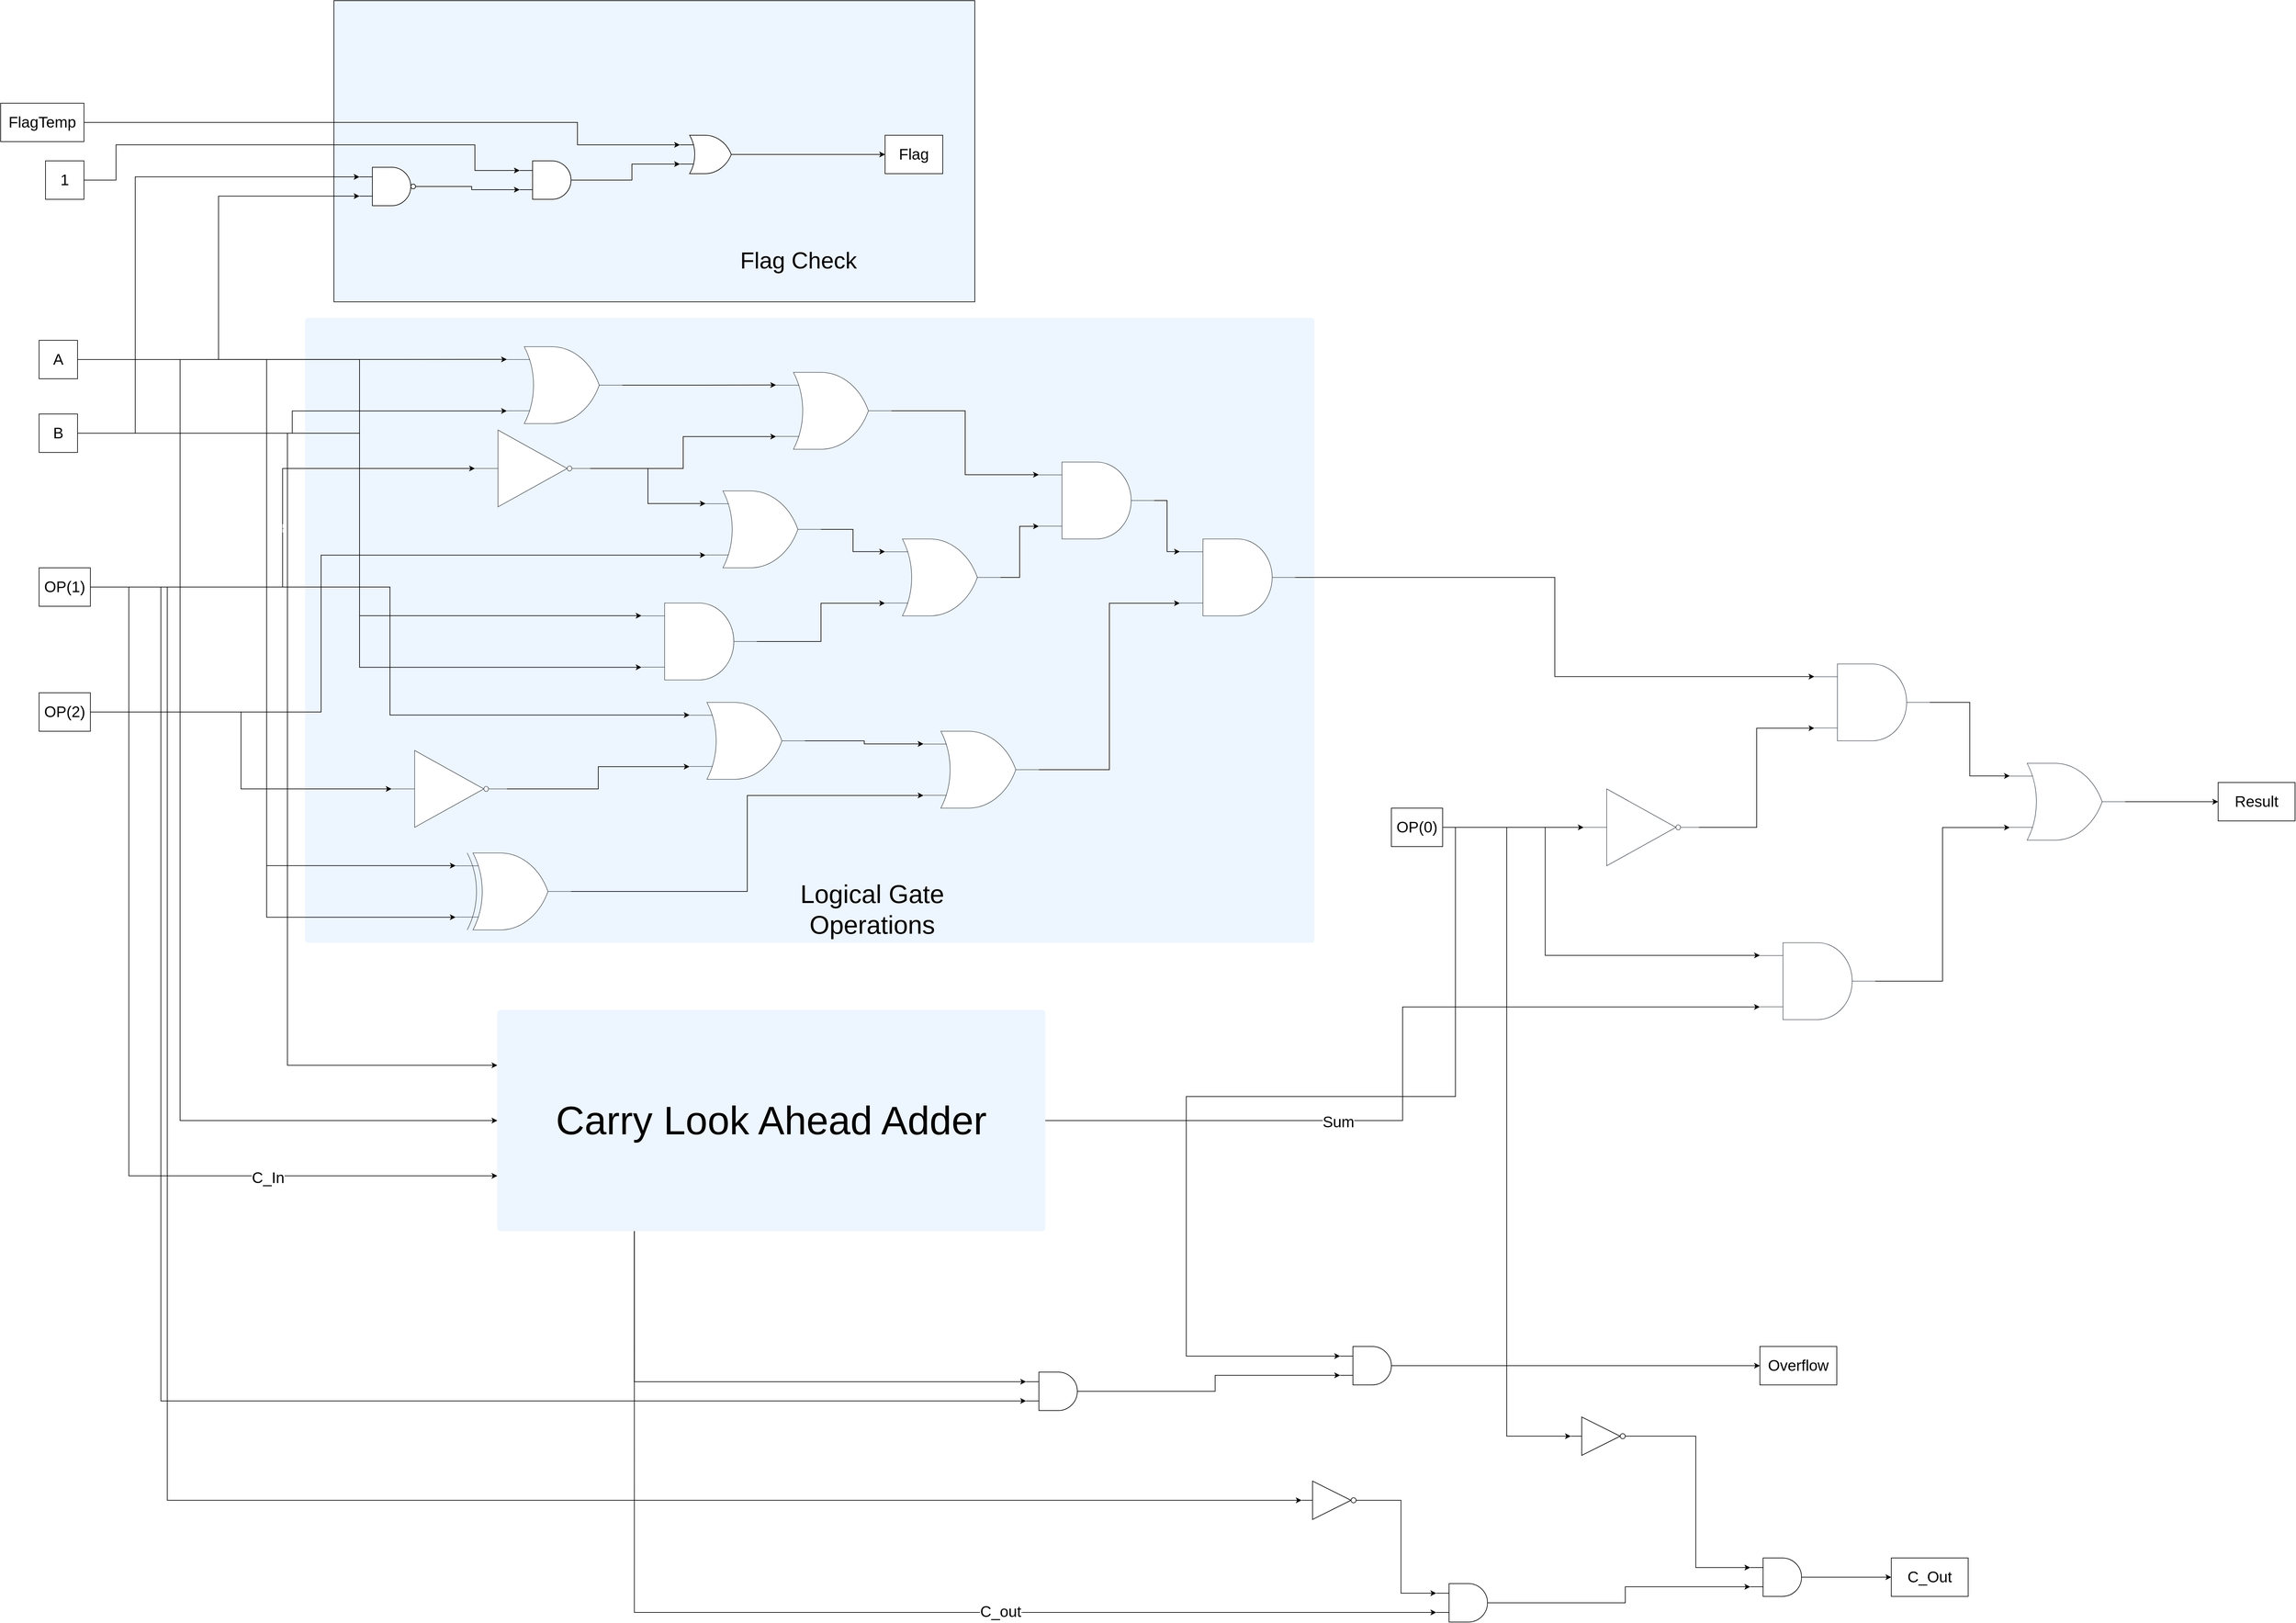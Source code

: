 <mxfile version="24.0.6" type="github">
  <diagram name="Page-1" id="0dgwUo-tSJjgy4s31wGA">
    <mxGraphModel dx="7414" dy="3916" grid="1" gridSize="10" guides="1" tooltips="1" connect="1" arrows="1" fold="1" page="1" pageScale="1" pageWidth="850" pageHeight="1100" math="0" shadow="0">
      <root>
        <mxCell id="0" />
        <mxCell id="1" parent="0" />
        <mxCell id="28d1ADM01mLkPNTcz2Kw-163" value="" style="rounded=0;whiteSpace=wrap;html=1;fillColor=#EDF5FF;" vertex="1" parent="1">
          <mxGeometry y="-390" width="1000" height="470" as="geometry" />
        </mxCell>
        <mxCell id="28d1ADM01mLkPNTcz2Kw-2" value="" style="html=1;overflow=block;blockSpacing=1;whiteSpace=wrap;fontSize=13;spacing=3.8;strokeColor=#unset;fillOpacity=100;rounded=1;absoluteArcSize=1;arcSize=9;fillColor=#edf5ff;strokeWidth=NaN;lucidId=38hjA~gL6hWO;" vertex="1" parent="1">
          <mxGeometry x="-45" y="105" width="1575" height="975" as="geometry" />
        </mxCell>
        <mxCell id="28d1ADM01mLkPNTcz2Kw-3" value="" style="html=1;overflow=block;blockSpacing=1;whiteSpace=wrap;shape=mxgraph.electrical.logic_gates.or;fontSize=13;spacing=0;strokeColor=#3a414a;strokeOpacity=100;rounded=1;absoluteArcSize=1;arcSize=9;strokeWidth=0.8;lucidId=ZYhj8n1nWyNP;" vertex="1" parent="1">
          <mxGeometry x="270" y="150" width="180" height="120" as="geometry" />
        </mxCell>
        <mxCell id="28d1ADM01mLkPNTcz2Kw-4" value="" style="html=1;overflow=block;blockSpacing=1;whiteSpace=wrap;shape=mxgraph.electrical.logic_gates.and;fontSize=13;spacing=0;strokeColor=#3a414a;strokeOpacity=100;rounded=1;absoluteArcSize=1;arcSize=9;strokeWidth=0.8;lucidId=pZhjUUZhrGG8;" vertex="1" parent="1">
          <mxGeometry x="1100" y="330" width="180" height="120" as="geometry" />
        </mxCell>
        <mxCell id="28d1ADM01mLkPNTcz2Kw-5" value="" style="html=1;overflow=block;blockSpacing=1;whiteSpace=wrap;shape=mxgraph.electrical.logic_gates.or;fontSize=13;spacing=0;strokeColor=#3a414a;strokeOpacity=100;rounded=1;absoluteArcSize=1;arcSize=9;strokeWidth=0.8;lucidId=wZhjhXcBIVXF;" vertex="1" parent="1">
          <mxGeometry x="690" y="190" width="180" height="120" as="geometry" />
        </mxCell>
        <mxCell id="28d1ADM01mLkPNTcz2Kw-15" value="" style="html=1;overflow=block;blockSpacing=1;whiteSpace=wrap;shape=mxgraph.electrical.logic_gates.inverter;fontSize=13;spacing=0;strokeColor=#3a414a;strokeOpacity=100;rounded=1;absoluteArcSize=1;arcSize=9;strokeWidth=0.8;lucidId=h2hjmtPWOKWV;" vertex="1" parent="1">
          <mxGeometry x="220" y="280" width="180" height="120" as="geometry" />
        </mxCell>
        <mxCell id="28d1ADM01mLkPNTcz2Kw-17" value="" style="html=1;overflow=block;blockSpacing=1;whiteSpace=wrap;shape=mxgraph.electrical.logic_gates.xor;fontSize=13;spacing=0;strokeColor=#3a414a;strokeOpacity=100;rounded=1;absoluteArcSize=1;arcSize=9;strokeWidth=0.8;lucidId=j3hjdpNnOvhE;" vertex="1" parent="1">
          <mxGeometry x="190" y="940" width="180" height="120" as="geometry" />
        </mxCell>
        <mxCell id="28d1ADM01mLkPNTcz2Kw-19" value="" style="html=1;overflow=block;blockSpacing=1;whiteSpace=wrap;shape=mxgraph.electrical.logic_gates.and;fontSize=13;spacing=0;strokeColor=#3a414a;strokeOpacity=100;rounded=1;absoluteArcSize=1;arcSize=9;strokeWidth=0.8;lucidId=o4hjsiUEBrc.;" vertex="1" parent="1">
          <mxGeometry x="480" y="550" width="180" height="120" as="geometry" />
        </mxCell>
        <mxCell id="28d1ADM01mLkPNTcz2Kw-23" value="" style="html=1;overflow=block;blockSpacing=1;whiteSpace=wrap;shape=mxgraph.electrical.logic_gates.or;fontSize=13;spacing=0;strokeColor=#3a414a;strokeOpacity=100;rounded=1;absoluteArcSize=1;arcSize=9;strokeWidth=0.8;lucidId=Y4hj6Ld45MNf;" vertex="1" parent="1">
          <mxGeometry x="580" y="375" width="180" height="120" as="geometry" />
        </mxCell>
        <mxCell id="28d1ADM01mLkPNTcz2Kw-27" value="" style="html=1;overflow=block;blockSpacing=1;whiteSpace=wrap;shape=mxgraph.electrical.logic_gates.or;fontSize=13;spacing=0;strokeColor=#3a414a;strokeOpacity=100;rounded=1;absoluteArcSize=1;arcSize=9;strokeWidth=0.8;lucidId=T5hj_Fm6ustI;" vertex="1" parent="1">
          <mxGeometry x="860" y="450" width="180" height="120" as="geometry" />
        </mxCell>
        <mxCell id="28d1ADM01mLkPNTcz2Kw-31" value="" style="html=1;overflow=block;blockSpacing=1;whiteSpace=wrap;shape=mxgraph.electrical.logic_gates.or;fontSize=13;spacing=0;strokeColor=#3a414a;strokeOpacity=100;rounded=1;absoluteArcSize=1;arcSize=9;strokeWidth=0.8;lucidId=r6hjywg-Hj4C;" vertex="1" parent="1">
          <mxGeometry x="555" y="705" width="180" height="120" as="geometry" />
        </mxCell>
        <mxCell id="28d1ADM01mLkPNTcz2Kw-33" value="" style="html=1;overflow=block;blockSpacing=1;whiteSpace=wrap;shape=mxgraph.electrical.logic_gates.inverter;fontSize=13;spacing=0;strokeColor=#3a414a;strokeOpacity=100;rounded=1;absoluteArcSize=1;arcSize=9;strokeWidth=0.8;lucidId=h7hjt0xdA9xA;" vertex="1" parent="1">
          <mxGeometry x="90" y="780" width="180" height="120" as="geometry" />
        </mxCell>
        <mxCell id="28d1ADM01mLkPNTcz2Kw-36" value="" style="html=1;overflow=block;blockSpacing=1;whiteSpace=wrap;shape=mxgraph.electrical.logic_gates.or;fontSize=13;spacing=0;strokeColor=#3a414a;strokeOpacity=100;rounded=1;absoluteArcSize=1;arcSize=9;strokeWidth=0.8;lucidId=G7hjRe7ev7Yn;" vertex="1" parent="1">
          <mxGeometry x="920" y="750" width="180" height="120" as="geometry" />
        </mxCell>
        <mxCell id="28d1ADM01mLkPNTcz2Kw-39" value="" style="html=1;overflow=block;blockSpacing=1;whiteSpace=wrap;shape=mxgraph.electrical.logic_gates.and;fontSize=13;spacing=0;strokeColor=#3a414a;strokeOpacity=100;rounded=1;absoluteArcSize=1;arcSize=9;strokeWidth=0.8;lucidId=37hjw5BNCWx7;" vertex="1" parent="1">
          <mxGeometry x="1320" y="450" width="180" height="120" as="geometry" />
        </mxCell>
        <mxCell id="28d1ADM01mLkPNTcz2Kw-42" value="Logical Gate Operations" style="html=1;overflow=block;blockSpacing=1;whiteSpace=wrap;fontSize=40;spacing=3.8;strokeOpacity=0;fillOpacity=0;rounded=1;absoluteArcSize=1;arcSize=9;fillColor=#ffffff;strokeWidth=NaN;lucidId=~9hjk9ate0h3;" vertex="1" parent="1">
          <mxGeometry x="720" y="975" width="240" height="103" as="geometry" />
        </mxCell>
        <mxCell id="28d1ADM01mLkPNTcz2Kw-119" style="edgeStyle=orthogonalEdgeStyle;rounded=0;orthogonalLoop=1;jettySize=auto;html=1;exitX=0.25;exitY=1;exitDx=0;exitDy=0;entryX=0;entryY=0.75;entryDx=0;entryDy=0;entryPerimeter=0;" edge="1" parent="1" source="28d1ADM01mLkPNTcz2Kw-43" target="28d1ADM01mLkPNTcz2Kw-128">
          <mxGeometry relative="1" as="geometry">
            <mxPoint x="2160" y="2110" as="targetPoint" />
          </mxGeometry>
        </mxCell>
        <mxCell id="28d1ADM01mLkPNTcz2Kw-130" value="&lt;font style=&quot;font-size: 24px;&quot;&gt;C_out&lt;/font&gt;" style="edgeLabel;html=1;align=center;verticalAlign=middle;resizable=0;points=[];" vertex="1" connectable="0" parent="28d1ADM01mLkPNTcz2Kw-119">
          <mxGeometry x="0.262" y="1" relative="1" as="geometry">
            <mxPoint x="1" as="offset" />
          </mxGeometry>
        </mxCell>
        <mxCell id="28d1ADM01mLkPNTcz2Kw-135" style="edgeStyle=orthogonalEdgeStyle;rounded=0;orthogonalLoop=1;jettySize=auto;html=1;exitX=0.25;exitY=1;exitDx=0;exitDy=0;entryX=0;entryY=0.25;entryDx=0;entryDy=0;entryPerimeter=0;" edge="1" parent="1" source="28d1ADM01mLkPNTcz2Kw-43" target="28d1ADM01mLkPNTcz2Kw-138">
          <mxGeometry relative="1" as="geometry">
            <mxPoint x="1100" y="1810" as="targetPoint" />
          </mxGeometry>
        </mxCell>
        <mxCell id="28d1ADM01mLkPNTcz2Kw-43" value="Carry Look Ahead Adder" style="html=1;overflow=block;blockSpacing=1;whiteSpace=wrap;fontSize=61.7;spacing=3.8;strokeColor=#unset;fillOpacity=100;rounded=1;absoluteArcSize=1;arcSize=9;fillColor=#edf5ff;strokeWidth=NaN;lucidId=4.hjSr20P8AR;" vertex="1" parent="1">
          <mxGeometry x="255" y="1185" width="855" height="345" as="geometry" />
        </mxCell>
        <mxCell id="28d1ADM01mLkPNTcz2Kw-45" value="" style="html=1;overflow=block;blockSpacing=1;whiteSpace=wrap;shape=mxgraph.electrical.logic_gates.inverter;fontSize=13;spacing=0;strokeColor=#3a414a;strokeOpacity=100;rounded=1;absoluteArcSize=1;arcSize=9;strokeWidth=0.8;lucidId=LbijB1qqyhA3;" vertex="1" parent="1">
          <mxGeometry x="1950" y="840" width="180" height="120" as="geometry" />
        </mxCell>
        <mxCell id="28d1ADM01mLkPNTcz2Kw-47" value="" style="html=1;overflow=block;blockSpacing=1;whiteSpace=wrap;shape=mxgraph.electrical.logic_gates.and;fontSize=13;spacing=0;strokeColor=#3a414a;strokeOpacity=100;rounded=1;absoluteArcSize=1;arcSize=9;strokeWidth=0.8;lucidId=8bijEO041y6x;" vertex="1" parent="1">
          <mxGeometry x="2310" y="645" width="180" height="120" as="geometry" />
        </mxCell>
        <mxCell id="28d1ADM01mLkPNTcz2Kw-51" value="" style="html=1;overflow=block;blockSpacing=1;whiteSpace=wrap;shape=mxgraph.electrical.logic_gates.and;fontSize=13;spacing=0;strokeColor=#3a414a;strokeOpacity=100;rounded=1;absoluteArcSize=1;arcSize=9;strokeWidth=0.8;lucidId=VcijRNKVIxLL;" vertex="1" parent="1">
          <mxGeometry x="2225" y="1080" width="180" height="120" as="geometry" />
        </mxCell>
        <mxCell id="28d1ADM01mLkPNTcz2Kw-148" style="edgeStyle=orthogonalEdgeStyle;rounded=0;orthogonalLoop=1;jettySize=auto;html=1;exitX=1;exitY=0.5;exitDx=0;exitDy=0;exitPerimeter=0;entryX=0;entryY=0.5;entryDx=0;entryDy=0;" edge="1" parent="1" source="28d1ADM01mLkPNTcz2Kw-55" target="28d1ADM01mLkPNTcz2Kw-147">
          <mxGeometry relative="1" as="geometry" />
        </mxCell>
        <mxCell id="28d1ADM01mLkPNTcz2Kw-55" value="" style="html=1;overflow=block;blockSpacing=1;whiteSpace=wrap;shape=mxgraph.electrical.logic_gates.or;fontSize=13;spacing=0;strokeColor=#3a414a;strokeOpacity=100;rounded=1;absoluteArcSize=1;arcSize=9;strokeWidth=0.8;lucidId=gdijg2qmUCgh;" vertex="1" parent="1">
          <mxGeometry x="2615" y="800" width="180" height="120" as="geometry" />
        </mxCell>
        <mxCell id="28d1ADM01mLkPNTcz2Kw-115" style="edgeStyle=orthogonalEdgeStyle;rounded=0;orthogonalLoop=1;jettySize=auto;html=1;exitX=1;exitY=0.5;exitDx=0;exitDy=0;entryX=0;entryY=0.5;entryDx=0;entryDy=0;" edge="1" parent="1" source="28d1ADM01mLkPNTcz2Kw-66" target="28d1ADM01mLkPNTcz2Kw-43">
          <mxGeometry relative="1" as="geometry">
            <Array as="points">
              <mxPoint x="-240" y="170" />
              <mxPoint x="-240" y="1358" />
            </Array>
          </mxGeometry>
        </mxCell>
        <mxCell id="28d1ADM01mLkPNTcz2Kw-66" value="&lt;font style=&quot;font-size: 24px;&quot;&gt;A&lt;/font&gt;" style="rounded=0;whiteSpace=wrap;html=1;" vertex="1" parent="1">
          <mxGeometry x="-460" y="140" width="60" height="60" as="geometry" />
        </mxCell>
        <mxCell id="28d1ADM01mLkPNTcz2Kw-113" style="edgeStyle=orthogonalEdgeStyle;rounded=0;orthogonalLoop=1;jettySize=auto;html=1;exitX=1;exitY=0.5;exitDx=0;exitDy=0;entryX=0;entryY=0.25;entryDx=0;entryDy=0;" edge="1" parent="1" source="28d1ADM01mLkPNTcz2Kw-67" target="28d1ADM01mLkPNTcz2Kw-43">
          <mxGeometry relative="1" as="geometry" />
        </mxCell>
        <mxCell id="28d1ADM01mLkPNTcz2Kw-67" value="&lt;font style=&quot;font-size: 24px;&quot;&gt;B&lt;/font&gt;" style="rounded=0;whiteSpace=wrap;html=1;" vertex="1" parent="1">
          <mxGeometry x="-460" y="255" width="60" height="60" as="geometry" />
        </mxCell>
        <mxCell id="28d1ADM01mLkPNTcz2Kw-116" style="edgeStyle=orthogonalEdgeStyle;rounded=0;orthogonalLoop=1;jettySize=auto;html=1;exitX=1;exitY=0.5;exitDx=0;exitDy=0;entryX=0;entryY=0.75;entryDx=0;entryDy=0;" edge="1" parent="1" source="28d1ADM01mLkPNTcz2Kw-68" target="28d1ADM01mLkPNTcz2Kw-43">
          <mxGeometry relative="1" as="geometry">
            <Array as="points">
              <mxPoint x="-320" y="525" />
              <mxPoint x="-320" y="1444" />
            </Array>
          </mxGeometry>
        </mxCell>
        <mxCell id="28d1ADM01mLkPNTcz2Kw-117" value="&lt;font style=&quot;font-size: 24px;&quot;&gt;C_In&lt;/font&gt;" style="edgeLabel;html=1;align=center;verticalAlign=middle;resizable=0;points=[];" vertex="1" connectable="0" parent="28d1ADM01mLkPNTcz2Kw-116">
          <mxGeometry x="0.539" y="-3" relative="1" as="geometry">
            <mxPoint as="offset" />
          </mxGeometry>
        </mxCell>
        <mxCell id="28d1ADM01mLkPNTcz2Kw-137" style="edgeStyle=orthogonalEdgeStyle;rounded=0;orthogonalLoop=1;jettySize=auto;html=1;exitX=1;exitY=0.5;exitDx=0;exitDy=0;entryX=0;entryY=0.75;entryDx=0;entryDy=0;entryPerimeter=0;" edge="1" parent="1" source="28d1ADM01mLkPNTcz2Kw-68" target="28d1ADM01mLkPNTcz2Kw-138">
          <mxGeometry relative="1" as="geometry">
            <mxPoint x="1040" y="1880" as="targetPoint" />
            <Array as="points">
              <mxPoint x="-270" y="525" />
              <mxPoint x="-270" y="1795" />
            </Array>
          </mxGeometry>
        </mxCell>
        <mxCell id="28d1ADM01mLkPNTcz2Kw-68" value="&lt;font style=&quot;font-size: 24px;&quot;&gt;OP(1)&lt;/font&gt;" style="rounded=0;whiteSpace=wrap;html=1;" vertex="1" parent="1">
          <mxGeometry x="-460" y="495" width="80" height="60" as="geometry" />
        </mxCell>
        <mxCell id="28d1ADM01mLkPNTcz2Kw-70" style="edgeStyle=orthogonalEdgeStyle;rounded=0;orthogonalLoop=1;jettySize=auto;html=1;exitX=1;exitY=0.5;exitDx=0;exitDy=0;entryX=0;entryY=0.165;entryDx=0;entryDy=0;entryPerimeter=0;strokeColor=default;curved=1;" edge="1" parent="1" source="28d1ADM01mLkPNTcz2Kw-66" target="28d1ADM01mLkPNTcz2Kw-3">
          <mxGeometry relative="1" as="geometry" />
        </mxCell>
        <mxCell id="28d1ADM01mLkPNTcz2Kw-71" style="edgeStyle=orthogonalEdgeStyle;rounded=0;orthogonalLoop=1;jettySize=auto;html=1;entryX=0;entryY=0.835;entryDx=0;entryDy=0;entryPerimeter=0;" edge="1" parent="1" source="28d1ADM01mLkPNTcz2Kw-67" target="28d1ADM01mLkPNTcz2Kw-3">
          <mxGeometry relative="1" as="geometry" />
        </mxCell>
        <mxCell id="28d1ADM01mLkPNTcz2Kw-72" style="edgeStyle=orthogonalEdgeStyle;rounded=0;orthogonalLoop=1;jettySize=auto;html=1;exitX=1;exitY=0.5;exitDx=0;exitDy=0;exitPerimeter=0;entryX=0;entryY=0.165;entryDx=0;entryDy=0;entryPerimeter=0;" edge="1" parent="1" source="28d1ADM01mLkPNTcz2Kw-3" target="28d1ADM01mLkPNTcz2Kw-5">
          <mxGeometry relative="1" as="geometry" />
        </mxCell>
        <mxCell id="28d1ADM01mLkPNTcz2Kw-73" style="edgeStyle=orthogonalEdgeStyle;rounded=0;orthogonalLoop=1;jettySize=auto;html=1;exitX=1;exitY=0.5;exitDx=0;exitDy=0;exitPerimeter=0;entryX=0;entryY=0.835;entryDx=0;entryDy=0;entryPerimeter=0;" edge="1" parent="1" source="28d1ADM01mLkPNTcz2Kw-15" target="28d1ADM01mLkPNTcz2Kw-5">
          <mxGeometry relative="1" as="geometry" />
        </mxCell>
        <mxCell id="28d1ADM01mLkPNTcz2Kw-74" value="&lt;hr&gt;" style="edgeStyle=orthogonalEdgeStyle;rounded=0;orthogonalLoop=1;jettySize=auto;html=1;exitX=1;exitY=0.5;exitDx=0;exitDy=0;entryX=0;entryY=0.5;entryDx=0;entryDy=0;entryPerimeter=0;" edge="1" parent="1" source="28d1ADM01mLkPNTcz2Kw-68" target="28d1ADM01mLkPNTcz2Kw-15">
          <mxGeometry relative="1" as="geometry">
            <Array as="points">
              <mxPoint x="-80" y="525" />
              <mxPoint x="-80" y="340" />
            </Array>
          </mxGeometry>
        </mxCell>
        <mxCell id="28d1ADM01mLkPNTcz2Kw-75" style="edgeStyle=orthogonalEdgeStyle;rounded=0;orthogonalLoop=1;jettySize=auto;html=1;exitX=1;exitY=0.5;exitDx=0;exitDy=0;exitPerimeter=0;entryX=0;entryY=0.165;entryDx=0;entryDy=0;entryPerimeter=0;" edge="1" parent="1" source="28d1ADM01mLkPNTcz2Kw-5" target="28d1ADM01mLkPNTcz2Kw-4">
          <mxGeometry relative="1" as="geometry" />
        </mxCell>
        <mxCell id="28d1ADM01mLkPNTcz2Kw-76" style="edgeStyle=orthogonalEdgeStyle;rounded=0;orthogonalLoop=1;jettySize=auto;html=1;exitX=1;exitY=0.5;exitDx=0;exitDy=0;exitPerimeter=0;entryX=0;entryY=0.165;entryDx=0;entryDy=0;entryPerimeter=0;" edge="1" parent="1" source="28d1ADM01mLkPNTcz2Kw-4" target="28d1ADM01mLkPNTcz2Kw-39">
          <mxGeometry relative="1" as="geometry" />
        </mxCell>
        <mxCell id="28d1ADM01mLkPNTcz2Kw-77" style="edgeStyle=orthogonalEdgeStyle;rounded=0;orthogonalLoop=1;jettySize=auto;html=1;exitX=1;exitY=0.5;exitDx=0;exitDy=0;exitPerimeter=0;entryX=0;entryY=0.165;entryDx=0;entryDy=0;entryPerimeter=0;" edge="1" parent="1" source="28d1ADM01mLkPNTcz2Kw-15" target="28d1ADM01mLkPNTcz2Kw-23">
          <mxGeometry relative="1" as="geometry" />
        </mxCell>
        <mxCell id="28d1ADM01mLkPNTcz2Kw-78" style="edgeStyle=orthogonalEdgeStyle;rounded=0;orthogonalLoop=1;jettySize=auto;html=1;exitX=1;exitY=0.5;exitDx=0;exitDy=0;exitPerimeter=0;entryX=0;entryY=0.165;entryDx=0;entryDy=0;entryPerimeter=0;" edge="1" parent="1" source="28d1ADM01mLkPNTcz2Kw-23" target="28d1ADM01mLkPNTcz2Kw-27">
          <mxGeometry relative="1" as="geometry" />
        </mxCell>
        <mxCell id="28d1ADM01mLkPNTcz2Kw-79" style="edgeStyle=orthogonalEdgeStyle;rounded=0;orthogonalLoop=1;jettySize=auto;html=1;exitX=1;exitY=0.5;exitDx=0;exitDy=0;exitPerimeter=0;entryX=0;entryY=0.835;entryDx=0;entryDy=0;entryPerimeter=0;" edge="1" parent="1" source="28d1ADM01mLkPNTcz2Kw-19" target="28d1ADM01mLkPNTcz2Kw-27">
          <mxGeometry relative="1" as="geometry" />
        </mxCell>
        <mxCell id="28d1ADM01mLkPNTcz2Kw-80" style="edgeStyle=orthogonalEdgeStyle;rounded=0;orthogonalLoop=1;jettySize=auto;html=1;exitX=1;exitY=0.5;exitDx=0;exitDy=0;exitPerimeter=0;entryX=0;entryY=0.835;entryDx=0;entryDy=0;entryPerimeter=0;" edge="1" parent="1" source="28d1ADM01mLkPNTcz2Kw-36" target="28d1ADM01mLkPNTcz2Kw-39">
          <mxGeometry relative="1" as="geometry" />
        </mxCell>
        <mxCell id="28d1ADM01mLkPNTcz2Kw-81" style="edgeStyle=orthogonalEdgeStyle;rounded=0;orthogonalLoop=1;jettySize=auto;html=1;exitX=1;exitY=0.5;exitDx=0;exitDy=0;exitPerimeter=0;entryX=0;entryY=0.165;entryDx=0;entryDy=0;entryPerimeter=0;" edge="1" parent="1" source="28d1ADM01mLkPNTcz2Kw-31" target="28d1ADM01mLkPNTcz2Kw-36">
          <mxGeometry relative="1" as="geometry" />
        </mxCell>
        <mxCell id="28d1ADM01mLkPNTcz2Kw-82" style="edgeStyle=orthogonalEdgeStyle;rounded=0;orthogonalLoop=1;jettySize=auto;html=1;exitX=1;exitY=0.5;exitDx=0;exitDy=0;exitPerimeter=0;entryX=0;entryY=0.835;entryDx=0;entryDy=0;entryPerimeter=0;" edge="1" parent="1" source="28d1ADM01mLkPNTcz2Kw-17" target="28d1ADM01mLkPNTcz2Kw-36">
          <mxGeometry relative="1" as="geometry" />
        </mxCell>
        <mxCell id="28d1ADM01mLkPNTcz2Kw-83" value="&lt;font style=&quot;font-size: 24px;&quot;&gt;OP(2)&lt;/font&gt;" style="rounded=0;whiteSpace=wrap;html=1;" vertex="1" parent="1">
          <mxGeometry x="-460" y="690" width="80" height="60" as="geometry" />
        </mxCell>
        <mxCell id="28d1ADM01mLkPNTcz2Kw-84" style="edgeStyle=orthogonalEdgeStyle;rounded=0;orthogonalLoop=1;jettySize=auto;html=1;exitX=1;exitY=0.5;exitDx=0;exitDy=0;entryX=0;entryY=0.835;entryDx=0;entryDy=0;entryPerimeter=0;" edge="1" parent="1" source="28d1ADM01mLkPNTcz2Kw-83" target="28d1ADM01mLkPNTcz2Kw-23">
          <mxGeometry relative="1" as="geometry">
            <Array as="points">
              <mxPoint x="-20" y="720" />
              <mxPoint x="-20" y="475" />
            </Array>
          </mxGeometry>
        </mxCell>
        <mxCell id="28d1ADM01mLkPNTcz2Kw-85" style="edgeStyle=orthogonalEdgeStyle;rounded=0;orthogonalLoop=1;jettySize=auto;html=1;exitX=1;exitY=0.5;exitDx=0;exitDy=0;exitPerimeter=0;entryX=0;entryY=0.835;entryDx=0;entryDy=0;entryPerimeter=0;" edge="1" parent="1" source="28d1ADM01mLkPNTcz2Kw-33" target="28d1ADM01mLkPNTcz2Kw-31">
          <mxGeometry relative="1" as="geometry" />
        </mxCell>
        <mxCell id="28d1ADM01mLkPNTcz2Kw-139" style="edgeStyle=orthogonalEdgeStyle;rounded=0;orthogonalLoop=1;jettySize=auto;html=1;exitX=1;exitY=0.5;exitDx=0;exitDy=0;entryX=0;entryY=0.25;entryDx=0;entryDy=0;entryPerimeter=0;" edge="1" parent="1" source="28d1ADM01mLkPNTcz2Kw-92" target="28d1ADM01mLkPNTcz2Kw-140">
          <mxGeometry relative="1" as="geometry">
            <mxPoint x="1270" y="1680" as="targetPoint" />
            <Array as="points">
              <mxPoint x="1750" y="900" />
              <mxPoint x="1750" y="1320" />
              <mxPoint x="1330" y="1320" />
              <mxPoint x="1330" y="1725" />
            </Array>
          </mxGeometry>
        </mxCell>
        <mxCell id="28d1ADM01mLkPNTcz2Kw-92" value="&lt;font style=&quot;font-size: 24px;&quot;&gt;OP(0)&lt;/font&gt;" style="rounded=0;whiteSpace=wrap;html=1;" vertex="1" parent="1">
          <mxGeometry x="1650" y="870" width="80" height="60" as="geometry" />
        </mxCell>
        <mxCell id="28d1ADM01mLkPNTcz2Kw-94" style="edgeStyle=orthogonalEdgeStyle;rounded=0;orthogonalLoop=1;jettySize=auto;html=1;exitX=1;exitY=0.5;exitDx=0;exitDy=0;exitPerimeter=0;entryX=0;entryY=0.835;entryDx=0;entryDy=0;entryPerimeter=0;" edge="1" parent="1" source="28d1ADM01mLkPNTcz2Kw-45" target="28d1ADM01mLkPNTcz2Kw-47">
          <mxGeometry relative="1" as="geometry" />
        </mxCell>
        <mxCell id="28d1ADM01mLkPNTcz2Kw-95" style="edgeStyle=orthogonalEdgeStyle;rounded=0;orthogonalLoop=1;jettySize=auto;html=1;exitX=1;exitY=0.5;exitDx=0;exitDy=0;exitPerimeter=0;entryX=0;entryY=0.165;entryDx=0;entryDy=0;entryPerimeter=0;" edge="1" parent="1" source="28d1ADM01mLkPNTcz2Kw-47" target="28d1ADM01mLkPNTcz2Kw-55">
          <mxGeometry relative="1" as="geometry" />
        </mxCell>
        <mxCell id="28d1ADM01mLkPNTcz2Kw-96" style="edgeStyle=orthogonalEdgeStyle;rounded=0;orthogonalLoop=1;jettySize=auto;html=1;exitX=1;exitY=0.5;exitDx=0;exitDy=0;exitPerimeter=0;entryX=0;entryY=0.835;entryDx=0;entryDy=0;entryPerimeter=0;" edge="1" parent="1" source="28d1ADM01mLkPNTcz2Kw-51" target="28d1ADM01mLkPNTcz2Kw-55">
          <mxGeometry relative="1" as="geometry" />
        </mxCell>
        <mxCell id="28d1ADM01mLkPNTcz2Kw-97" style="edgeStyle=orthogonalEdgeStyle;rounded=0;orthogonalLoop=1;jettySize=auto;html=1;exitX=1;exitY=0.5;exitDx=0;exitDy=0;entryX=0;entryY=0.835;entryDx=0;entryDy=0;entryPerimeter=0;" edge="1" parent="1" source="28d1ADM01mLkPNTcz2Kw-43" target="28d1ADM01mLkPNTcz2Kw-51">
          <mxGeometry relative="1" as="geometry" />
        </mxCell>
        <mxCell id="28d1ADM01mLkPNTcz2Kw-98" value="&lt;span style=&quot;font-size: 24px;&quot;&gt;Sum&lt;/span&gt;" style="edgeLabel;html=1;align=center;verticalAlign=middle;resizable=0;points=[];" vertex="1" connectable="0" parent="28d1ADM01mLkPNTcz2Kw-97">
          <mxGeometry x="-0.293" y="-2" relative="1" as="geometry">
            <mxPoint as="offset" />
          </mxGeometry>
        </mxCell>
        <mxCell id="28d1ADM01mLkPNTcz2Kw-99" style="edgeStyle=orthogonalEdgeStyle;rounded=0;orthogonalLoop=1;jettySize=auto;html=1;exitX=1;exitY=0.5;exitDx=0;exitDy=0;entryX=0;entryY=0.5;entryDx=0;entryDy=0;entryPerimeter=0;" edge="1" parent="1" source="28d1ADM01mLkPNTcz2Kw-92" target="28d1ADM01mLkPNTcz2Kw-45">
          <mxGeometry relative="1" as="geometry" />
        </mxCell>
        <mxCell id="28d1ADM01mLkPNTcz2Kw-101" style="edgeStyle=orthogonalEdgeStyle;rounded=0;orthogonalLoop=1;jettySize=auto;html=1;exitX=1;exitY=0.5;exitDx=0;exitDy=0;entryX=0;entryY=0.165;entryDx=0;entryDy=0;entryPerimeter=0;" edge="1" parent="1" source="28d1ADM01mLkPNTcz2Kw-92" target="28d1ADM01mLkPNTcz2Kw-51">
          <mxGeometry relative="1" as="geometry">
            <Array as="points">
              <mxPoint x="1890" y="900" />
              <mxPoint x="1890" y="1100" />
            </Array>
          </mxGeometry>
        </mxCell>
        <mxCell id="28d1ADM01mLkPNTcz2Kw-102" style="edgeStyle=orthogonalEdgeStyle;rounded=0;orthogonalLoop=1;jettySize=auto;html=1;exitX=1;exitY=0.5;exitDx=0;exitDy=0;exitPerimeter=0;entryX=0;entryY=0.165;entryDx=0;entryDy=0;entryPerimeter=0;" edge="1" parent="1" source="28d1ADM01mLkPNTcz2Kw-39" target="28d1ADM01mLkPNTcz2Kw-47">
          <mxGeometry relative="1" as="geometry" />
        </mxCell>
        <mxCell id="28d1ADM01mLkPNTcz2Kw-104" style="edgeStyle=orthogonalEdgeStyle;rounded=0;orthogonalLoop=1;jettySize=auto;html=1;exitX=1;exitY=0.5;exitDx=0;exitDy=0;entryX=0;entryY=0.5;entryDx=0;entryDy=0;entryPerimeter=0;" edge="1" parent="1" source="28d1ADM01mLkPNTcz2Kw-83" target="28d1ADM01mLkPNTcz2Kw-33">
          <mxGeometry relative="1" as="geometry" />
        </mxCell>
        <mxCell id="28d1ADM01mLkPNTcz2Kw-105" style="edgeStyle=orthogonalEdgeStyle;rounded=0;orthogonalLoop=1;jettySize=auto;html=1;exitX=1;exitY=0.5;exitDx=0;exitDy=0;entryX=0;entryY=0.165;entryDx=0;entryDy=0;entryPerimeter=0;" edge="1" parent="1" source="28d1ADM01mLkPNTcz2Kw-68" target="28d1ADM01mLkPNTcz2Kw-31">
          <mxGeometry relative="1" as="geometry" />
        </mxCell>
        <mxCell id="28d1ADM01mLkPNTcz2Kw-106" style="edgeStyle=orthogonalEdgeStyle;rounded=0;orthogonalLoop=1;jettySize=auto;html=1;exitX=1;exitY=0.5;exitDx=0;exitDy=0;exitPerimeter=0;entryX=0;entryY=0.835;entryDx=0;entryDy=0;entryPerimeter=0;" edge="1" parent="1" source="28d1ADM01mLkPNTcz2Kw-27" target="28d1ADM01mLkPNTcz2Kw-4">
          <mxGeometry relative="1" as="geometry" />
        </mxCell>
        <mxCell id="28d1ADM01mLkPNTcz2Kw-108" style="edgeStyle=orthogonalEdgeStyle;rounded=0;orthogonalLoop=1;jettySize=auto;html=1;exitX=1;exitY=0.5;exitDx=0;exitDy=0;entryX=0;entryY=0.165;entryDx=0;entryDy=0;entryPerimeter=0;" edge="1" parent="1" source="28d1ADM01mLkPNTcz2Kw-67" target="28d1ADM01mLkPNTcz2Kw-19">
          <mxGeometry relative="1" as="geometry" />
        </mxCell>
        <mxCell id="28d1ADM01mLkPNTcz2Kw-109" style="edgeStyle=orthogonalEdgeStyle;rounded=0;orthogonalLoop=1;jettySize=auto;html=1;exitX=1;exitY=0.5;exitDx=0;exitDy=0;entryX=0;entryY=0.835;entryDx=0;entryDy=0;entryPerimeter=0;" edge="1" parent="1" source="28d1ADM01mLkPNTcz2Kw-66" target="28d1ADM01mLkPNTcz2Kw-19">
          <mxGeometry relative="1" as="geometry" />
        </mxCell>
        <mxCell id="28d1ADM01mLkPNTcz2Kw-111" style="edgeStyle=orthogonalEdgeStyle;rounded=0;orthogonalLoop=1;jettySize=auto;html=1;exitX=1;exitY=0.5;exitDx=0;exitDy=0;entryX=0;entryY=0.165;entryDx=0;entryDy=0;entryPerimeter=0;" edge="1" parent="1" source="28d1ADM01mLkPNTcz2Kw-66" target="28d1ADM01mLkPNTcz2Kw-17">
          <mxGeometry relative="1" as="geometry" />
        </mxCell>
        <mxCell id="28d1ADM01mLkPNTcz2Kw-112" style="edgeStyle=orthogonalEdgeStyle;rounded=0;orthogonalLoop=1;jettySize=auto;html=1;exitX=1;exitY=0.5;exitDx=0;exitDy=0;entryX=0;entryY=0.835;entryDx=0;entryDy=0;entryPerimeter=0;" edge="1" parent="1" source="28d1ADM01mLkPNTcz2Kw-67" target="28d1ADM01mLkPNTcz2Kw-17">
          <mxGeometry relative="1" as="geometry" />
        </mxCell>
        <mxCell id="28d1ADM01mLkPNTcz2Kw-121" value="" style="verticalLabelPosition=bottom;shadow=0;dashed=0;align=center;html=1;verticalAlign=top;shape=mxgraph.electrical.logic_gates.inverter_2" vertex="1" parent="1">
          <mxGeometry x="1930" y="1820" width="100" height="60" as="geometry" />
        </mxCell>
        <mxCell id="28d1ADM01mLkPNTcz2Kw-122" style="edgeStyle=orthogonalEdgeStyle;rounded=0;orthogonalLoop=1;jettySize=auto;html=1;exitX=1;exitY=0.5;exitDx=0;exitDy=0;entryX=0;entryY=0.5;entryDx=0;entryDy=0;entryPerimeter=0;" edge="1" parent="1" source="28d1ADM01mLkPNTcz2Kw-92" target="28d1ADM01mLkPNTcz2Kw-121">
          <mxGeometry relative="1" as="geometry" />
        </mxCell>
        <mxCell id="28d1ADM01mLkPNTcz2Kw-123" value="" style="verticalLabelPosition=bottom;shadow=0;dashed=0;align=center;html=1;verticalAlign=top;shape=mxgraph.electrical.logic_gates.inverter_2" vertex="1" parent="1">
          <mxGeometry x="1510" y="1920" width="100" height="60" as="geometry" />
        </mxCell>
        <mxCell id="28d1ADM01mLkPNTcz2Kw-124" style="edgeStyle=orthogonalEdgeStyle;rounded=0;orthogonalLoop=1;jettySize=auto;html=1;exitX=1;exitY=0.5;exitDx=0;exitDy=0;entryX=0;entryY=0.5;entryDx=0;entryDy=0;entryPerimeter=0;" edge="1" parent="1" source="28d1ADM01mLkPNTcz2Kw-68" target="28d1ADM01mLkPNTcz2Kw-123">
          <mxGeometry relative="1" as="geometry">
            <Array as="points">
              <mxPoint x="-260" y="525" />
              <mxPoint x="-260" y="1950" />
            </Array>
          </mxGeometry>
        </mxCell>
        <mxCell id="28d1ADM01mLkPNTcz2Kw-126" style="edgeStyle=orthogonalEdgeStyle;rounded=0;orthogonalLoop=1;jettySize=auto;html=1;exitX=1;exitY=0.5;exitDx=0;exitDy=0;exitPerimeter=0;entryX=0;entryY=0.25;entryDx=0;entryDy=0;entryPerimeter=0;" edge="1" parent="1" source="28d1ADM01mLkPNTcz2Kw-121" target="28d1ADM01mLkPNTcz2Kw-132">
          <mxGeometry relative="1" as="geometry">
            <mxPoint x="2125" y="1885" as="targetPoint" />
            <Array as="points">
              <mxPoint x="2125" y="1850" />
              <mxPoint x="2125" y="2055" />
            </Array>
          </mxGeometry>
        </mxCell>
        <mxCell id="28d1ADM01mLkPNTcz2Kw-128" value="" style="verticalLabelPosition=bottom;shadow=0;dashed=0;align=center;html=1;verticalAlign=top;shape=mxgraph.electrical.logic_gates.logic_gate;operation=and;" vertex="1" parent="1">
          <mxGeometry x="1720" y="2080" width="100" height="60" as="geometry" />
        </mxCell>
        <mxCell id="28d1ADM01mLkPNTcz2Kw-131" style="edgeStyle=orthogonalEdgeStyle;rounded=0;orthogonalLoop=1;jettySize=auto;html=1;exitX=1;exitY=0.5;exitDx=0;exitDy=0;exitPerimeter=0;entryX=0;entryY=0.25;entryDx=0;entryDy=0;entryPerimeter=0;" edge="1" parent="1" source="28d1ADM01mLkPNTcz2Kw-123" target="28d1ADM01mLkPNTcz2Kw-128">
          <mxGeometry relative="1" as="geometry" />
        </mxCell>
        <mxCell id="28d1ADM01mLkPNTcz2Kw-144" style="edgeStyle=orthogonalEdgeStyle;rounded=0;orthogonalLoop=1;jettySize=auto;html=1;exitX=1;exitY=0.5;exitDx=0;exitDy=0;exitPerimeter=0;entryX=0;entryY=0.5;entryDx=0;entryDy=0;" edge="1" parent="1" source="28d1ADM01mLkPNTcz2Kw-132" target="28d1ADM01mLkPNTcz2Kw-143">
          <mxGeometry relative="1" as="geometry" />
        </mxCell>
        <mxCell id="28d1ADM01mLkPNTcz2Kw-132" value="" style="verticalLabelPosition=bottom;shadow=0;dashed=0;align=center;html=1;verticalAlign=top;shape=mxgraph.electrical.logic_gates.logic_gate;operation=and;" vertex="1" parent="1">
          <mxGeometry x="2210" y="2040" width="100" height="60" as="geometry" />
        </mxCell>
        <mxCell id="28d1ADM01mLkPNTcz2Kw-133" style="edgeStyle=orthogonalEdgeStyle;rounded=0;orthogonalLoop=1;jettySize=auto;html=1;exitX=1;exitY=0.5;exitDx=0;exitDy=0;exitPerimeter=0;entryX=0;entryY=0.75;entryDx=0;entryDy=0;entryPerimeter=0;" edge="1" parent="1" source="28d1ADM01mLkPNTcz2Kw-128" target="28d1ADM01mLkPNTcz2Kw-132">
          <mxGeometry relative="1" as="geometry" />
        </mxCell>
        <mxCell id="28d1ADM01mLkPNTcz2Kw-138" value="" style="verticalLabelPosition=bottom;shadow=0;dashed=0;align=center;html=1;verticalAlign=top;shape=mxgraph.electrical.logic_gates.logic_gate;operation=and;" vertex="1" parent="1">
          <mxGeometry x="1080" y="1750" width="100" height="60" as="geometry" />
        </mxCell>
        <mxCell id="28d1ADM01mLkPNTcz2Kw-146" style="edgeStyle=orthogonalEdgeStyle;rounded=0;orthogonalLoop=1;jettySize=auto;html=1;exitX=1;exitY=0.5;exitDx=0;exitDy=0;exitPerimeter=0;entryX=0;entryY=0.5;entryDx=0;entryDy=0;" edge="1" parent="1" source="28d1ADM01mLkPNTcz2Kw-140" target="28d1ADM01mLkPNTcz2Kw-145">
          <mxGeometry relative="1" as="geometry" />
        </mxCell>
        <mxCell id="28d1ADM01mLkPNTcz2Kw-140" value="" style="verticalLabelPosition=bottom;shadow=0;dashed=0;align=center;html=1;verticalAlign=top;shape=mxgraph.electrical.logic_gates.logic_gate;operation=and;" vertex="1" parent="1">
          <mxGeometry x="1570" y="1710" width="100" height="60" as="geometry" />
        </mxCell>
        <mxCell id="28d1ADM01mLkPNTcz2Kw-141" style="edgeStyle=orthogonalEdgeStyle;rounded=0;orthogonalLoop=1;jettySize=auto;html=1;exitX=1;exitY=0.5;exitDx=0;exitDy=0;exitPerimeter=0;entryX=0;entryY=0.75;entryDx=0;entryDy=0;entryPerimeter=0;" edge="1" parent="1" source="28d1ADM01mLkPNTcz2Kw-138" target="28d1ADM01mLkPNTcz2Kw-140">
          <mxGeometry relative="1" as="geometry" />
        </mxCell>
        <mxCell id="28d1ADM01mLkPNTcz2Kw-143" value="&lt;font style=&quot;font-size: 24px;&quot;&gt;C_Out&lt;/font&gt;" style="rounded=0;whiteSpace=wrap;html=1;" vertex="1" parent="1">
          <mxGeometry x="2430" y="2040" width="120" height="60" as="geometry" />
        </mxCell>
        <mxCell id="28d1ADM01mLkPNTcz2Kw-145" value="&lt;font style=&quot;font-size: 24px;&quot;&gt;Overflow&lt;/font&gt;" style="rounded=0;whiteSpace=wrap;html=1;" vertex="1" parent="1">
          <mxGeometry x="2225" y="1710" width="120" height="60" as="geometry" />
        </mxCell>
        <mxCell id="28d1ADM01mLkPNTcz2Kw-147" value="&lt;span style=&quot;font-size: 24px;&quot;&gt;Result&lt;/span&gt;" style="rounded=0;whiteSpace=wrap;html=1;" vertex="1" parent="1">
          <mxGeometry x="2940" y="830" width="120" height="60" as="geometry" />
        </mxCell>
        <mxCell id="28d1ADM01mLkPNTcz2Kw-149" value="" style="verticalLabelPosition=bottom;shadow=0;dashed=0;align=center;html=1;verticalAlign=top;shape=mxgraph.electrical.logic_gates.logic_gate;operation=and;negating=1;negSize=0.15;" vertex="1" parent="1">
          <mxGeometry x="40" y="-130" width="100" height="60" as="geometry" />
        </mxCell>
        <mxCell id="28d1ADM01mLkPNTcz2Kw-150" style="edgeStyle=orthogonalEdgeStyle;rounded=0;orthogonalLoop=1;jettySize=auto;html=1;exitX=1;exitY=0.5;exitDx=0;exitDy=0;entryX=0;entryY=0.75;entryDx=0;entryDy=0;entryPerimeter=0;" edge="1" parent="1" source="28d1ADM01mLkPNTcz2Kw-66" target="28d1ADM01mLkPNTcz2Kw-149">
          <mxGeometry relative="1" as="geometry" />
        </mxCell>
        <mxCell id="28d1ADM01mLkPNTcz2Kw-151" style="edgeStyle=orthogonalEdgeStyle;rounded=0;orthogonalLoop=1;jettySize=auto;html=1;exitX=1;exitY=0.5;exitDx=0;exitDy=0;entryX=0;entryY=0.25;entryDx=0;entryDy=0;entryPerimeter=0;" edge="1" parent="1" source="28d1ADM01mLkPNTcz2Kw-67" target="28d1ADM01mLkPNTcz2Kw-149">
          <mxGeometry relative="1" as="geometry">
            <Array as="points">
              <mxPoint x="-310" y="285" />
              <mxPoint x="-310" y="-115" />
            </Array>
          </mxGeometry>
        </mxCell>
        <mxCell id="28d1ADM01mLkPNTcz2Kw-152" value="&lt;font style=&quot;font-size: 24px;&quot;&gt;FlagTemp&lt;/font&gt;" style="rounded=0;whiteSpace=wrap;html=1;" vertex="1" parent="1">
          <mxGeometry x="-520" y="-230" width="130" height="60" as="geometry" />
        </mxCell>
        <mxCell id="28d1ADM01mLkPNTcz2Kw-153" value="" style="verticalLabelPosition=bottom;shadow=0;dashed=0;align=center;html=1;verticalAlign=top;shape=mxgraph.electrical.logic_gates.logic_gate;operation=and;" vertex="1" parent="1">
          <mxGeometry x="290" y="-140" width="100" height="60" as="geometry" />
        </mxCell>
        <mxCell id="28d1ADM01mLkPNTcz2Kw-154" style="edgeStyle=orthogonalEdgeStyle;rounded=0;orthogonalLoop=1;jettySize=auto;html=1;exitX=1;exitY=0.5;exitDx=0;exitDy=0;exitPerimeter=0;entryX=0;entryY=0.75;entryDx=0;entryDy=0;entryPerimeter=0;" edge="1" parent="1" source="28d1ADM01mLkPNTcz2Kw-149" target="28d1ADM01mLkPNTcz2Kw-153">
          <mxGeometry relative="1" as="geometry" />
        </mxCell>
        <mxCell id="28d1ADM01mLkPNTcz2Kw-155" value="&lt;font style=&quot;font-size: 24px;&quot;&gt;1&lt;/font&gt;" style="rounded=0;whiteSpace=wrap;html=1;" vertex="1" parent="1">
          <mxGeometry x="-450" y="-140" width="60" height="60" as="geometry" />
        </mxCell>
        <mxCell id="28d1ADM01mLkPNTcz2Kw-156" style="edgeStyle=orthogonalEdgeStyle;rounded=0;orthogonalLoop=1;jettySize=auto;html=1;exitX=1;exitY=0.5;exitDx=0;exitDy=0;entryX=0;entryY=0.25;entryDx=0;entryDy=0;entryPerimeter=0;" edge="1" parent="1" source="28d1ADM01mLkPNTcz2Kw-155" target="28d1ADM01mLkPNTcz2Kw-153">
          <mxGeometry relative="1" as="geometry">
            <Array as="points">
              <mxPoint x="-340" y="-110" />
              <mxPoint x="-340" y="-165" />
              <mxPoint x="220" y="-165" />
              <mxPoint x="220" y="-125" />
            </Array>
          </mxGeometry>
        </mxCell>
        <mxCell id="28d1ADM01mLkPNTcz2Kw-162" style="edgeStyle=orthogonalEdgeStyle;rounded=0;orthogonalLoop=1;jettySize=auto;html=1;exitX=1;exitY=0.5;exitDx=0;exitDy=0;exitPerimeter=0;" edge="1" parent="1" source="28d1ADM01mLkPNTcz2Kw-157" target="28d1ADM01mLkPNTcz2Kw-161">
          <mxGeometry relative="1" as="geometry" />
        </mxCell>
        <mxCell id="28d1ADM01mLkPNTcz2Kw-157" value="" style="verticalLabelPosition=bottom;shadow=0;dashed=0;align=center;html=1;verticalAlign=top;shape=mxgraph.electrical.logic_gates.logic_gate;operation=or;" vertex="1" parent="1">
          <mxGeometry x="540" y="-180" width="100" height="60" as="geometry" />
        </mxCell>
        <mxCell id="28d1ADM01mLkPNTcz2Kw-158" style="edgeStyle=orthogonalEdgeStyle;rounded=0;orthogonalLoop=1;jettySize=auto;html=1;exitX=1;exitY=0.5;exitDx=0;exitDy=0;entryX=0;entryY=0.25;entryDx=0;entryDy=0;entryPerimeter=0;" edge="1" parent="1" source="28d1ADM01mLkPNTcz2Kw-152" target="28d1ADM01mLkPNTcz2Kw-157">
          <mxGeometry relative="1" as="geometry">
            <Array as="points">
              <mxPoint x="380" y="-200" />
              <mxPoint x="380" y="-165" />
            </Array>
          </mxGeometry>
        </mxCell>
        <mxCell id="28d1ADM01mLkPNTcz2Kw-159" style="edgeStyle=orthogonalEdgeStyle;rounded=0;orthogonalLoop=1;jettySize=auto;html=1;exitX=1;exitY=0.5;exitDx=0;exitDy=0;exitPerimeter=0;entryX=0;entryY=0.75;entryDx=0;entryDy=0;entryPerimeter=0;" edge="1" parent="1" source="28d1ADM01mLkPNTcz2Kw-153" target="28d1ADM01mLkPNTcz2Kw-157">
          <mxGeometry relative="1" as="geometry" />
        </mxCell>
        <mxCell id="28d1ADM01mLkPNTcz2Kw-161" value="&lt;font style=&quot;font-size: 24px;&quot;&gt;Flag&lt;/font&gt;" style="rounded=0;whiteSpace=wrap;html=1;" vertex="1" parent="1">
          <mxGeometry x="860" y="-180" width="90" height="60" as="geometry" />
        </mxCell>
        <mxCell id="28d1ADM01mLkPNTcz2Kw-164" value="&lt;font style=&quot;font-size: 36px;&quot;&gt;Flag Check&lt;/font&gt;" style="text;html=1;align=center;verticalAlign=middle;whiteSpace=wrap;rounded=0;" vertex="1" parent="1">
          <mxGeometry x="630" width="190" height="30" as="geometry" />
        </mxCell>
      </root>
    </mxGraphModel>
  </diagram>
</mxfile>
